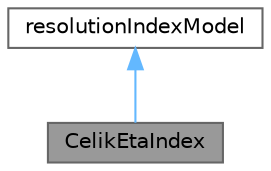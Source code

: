 digraph "CelikEtaIndex"
{
 // LATEX_PDF_SIZE
  bgcolor="transparent";
  edge [fontname=Helvetica,fontsize=10,labelfontname=Helvetica,labelfontsize=10];
  node [fontname=Helvetica,fontsize=10,shape=box,height=0.2,width=0.4];
  Node1 [id="Node000001",label="CelikEtaIndex",height=0.2,width=0.4,color="gray40", fillcolor="grey60", style="filled", fontcolor="black",tooltip="Computes a single-mesh resolution index according to Celik et al.'s index using Kolmogorov length sca..."];
  Node2 -> Node1 [id="edge1_Node000001_Node000002",dir="back",color="steelblue1",style="solid",tooltip=" "];
  Node2 [id="Node000002",label="resolutionIndexModel",height=0.2,width=0.4,color="gray40", fillcolor="white", style="filled",URL="$classFoam_1_1resolutionIndexModel.html",tooltip="A base class for resolutionIndex models."];
}
